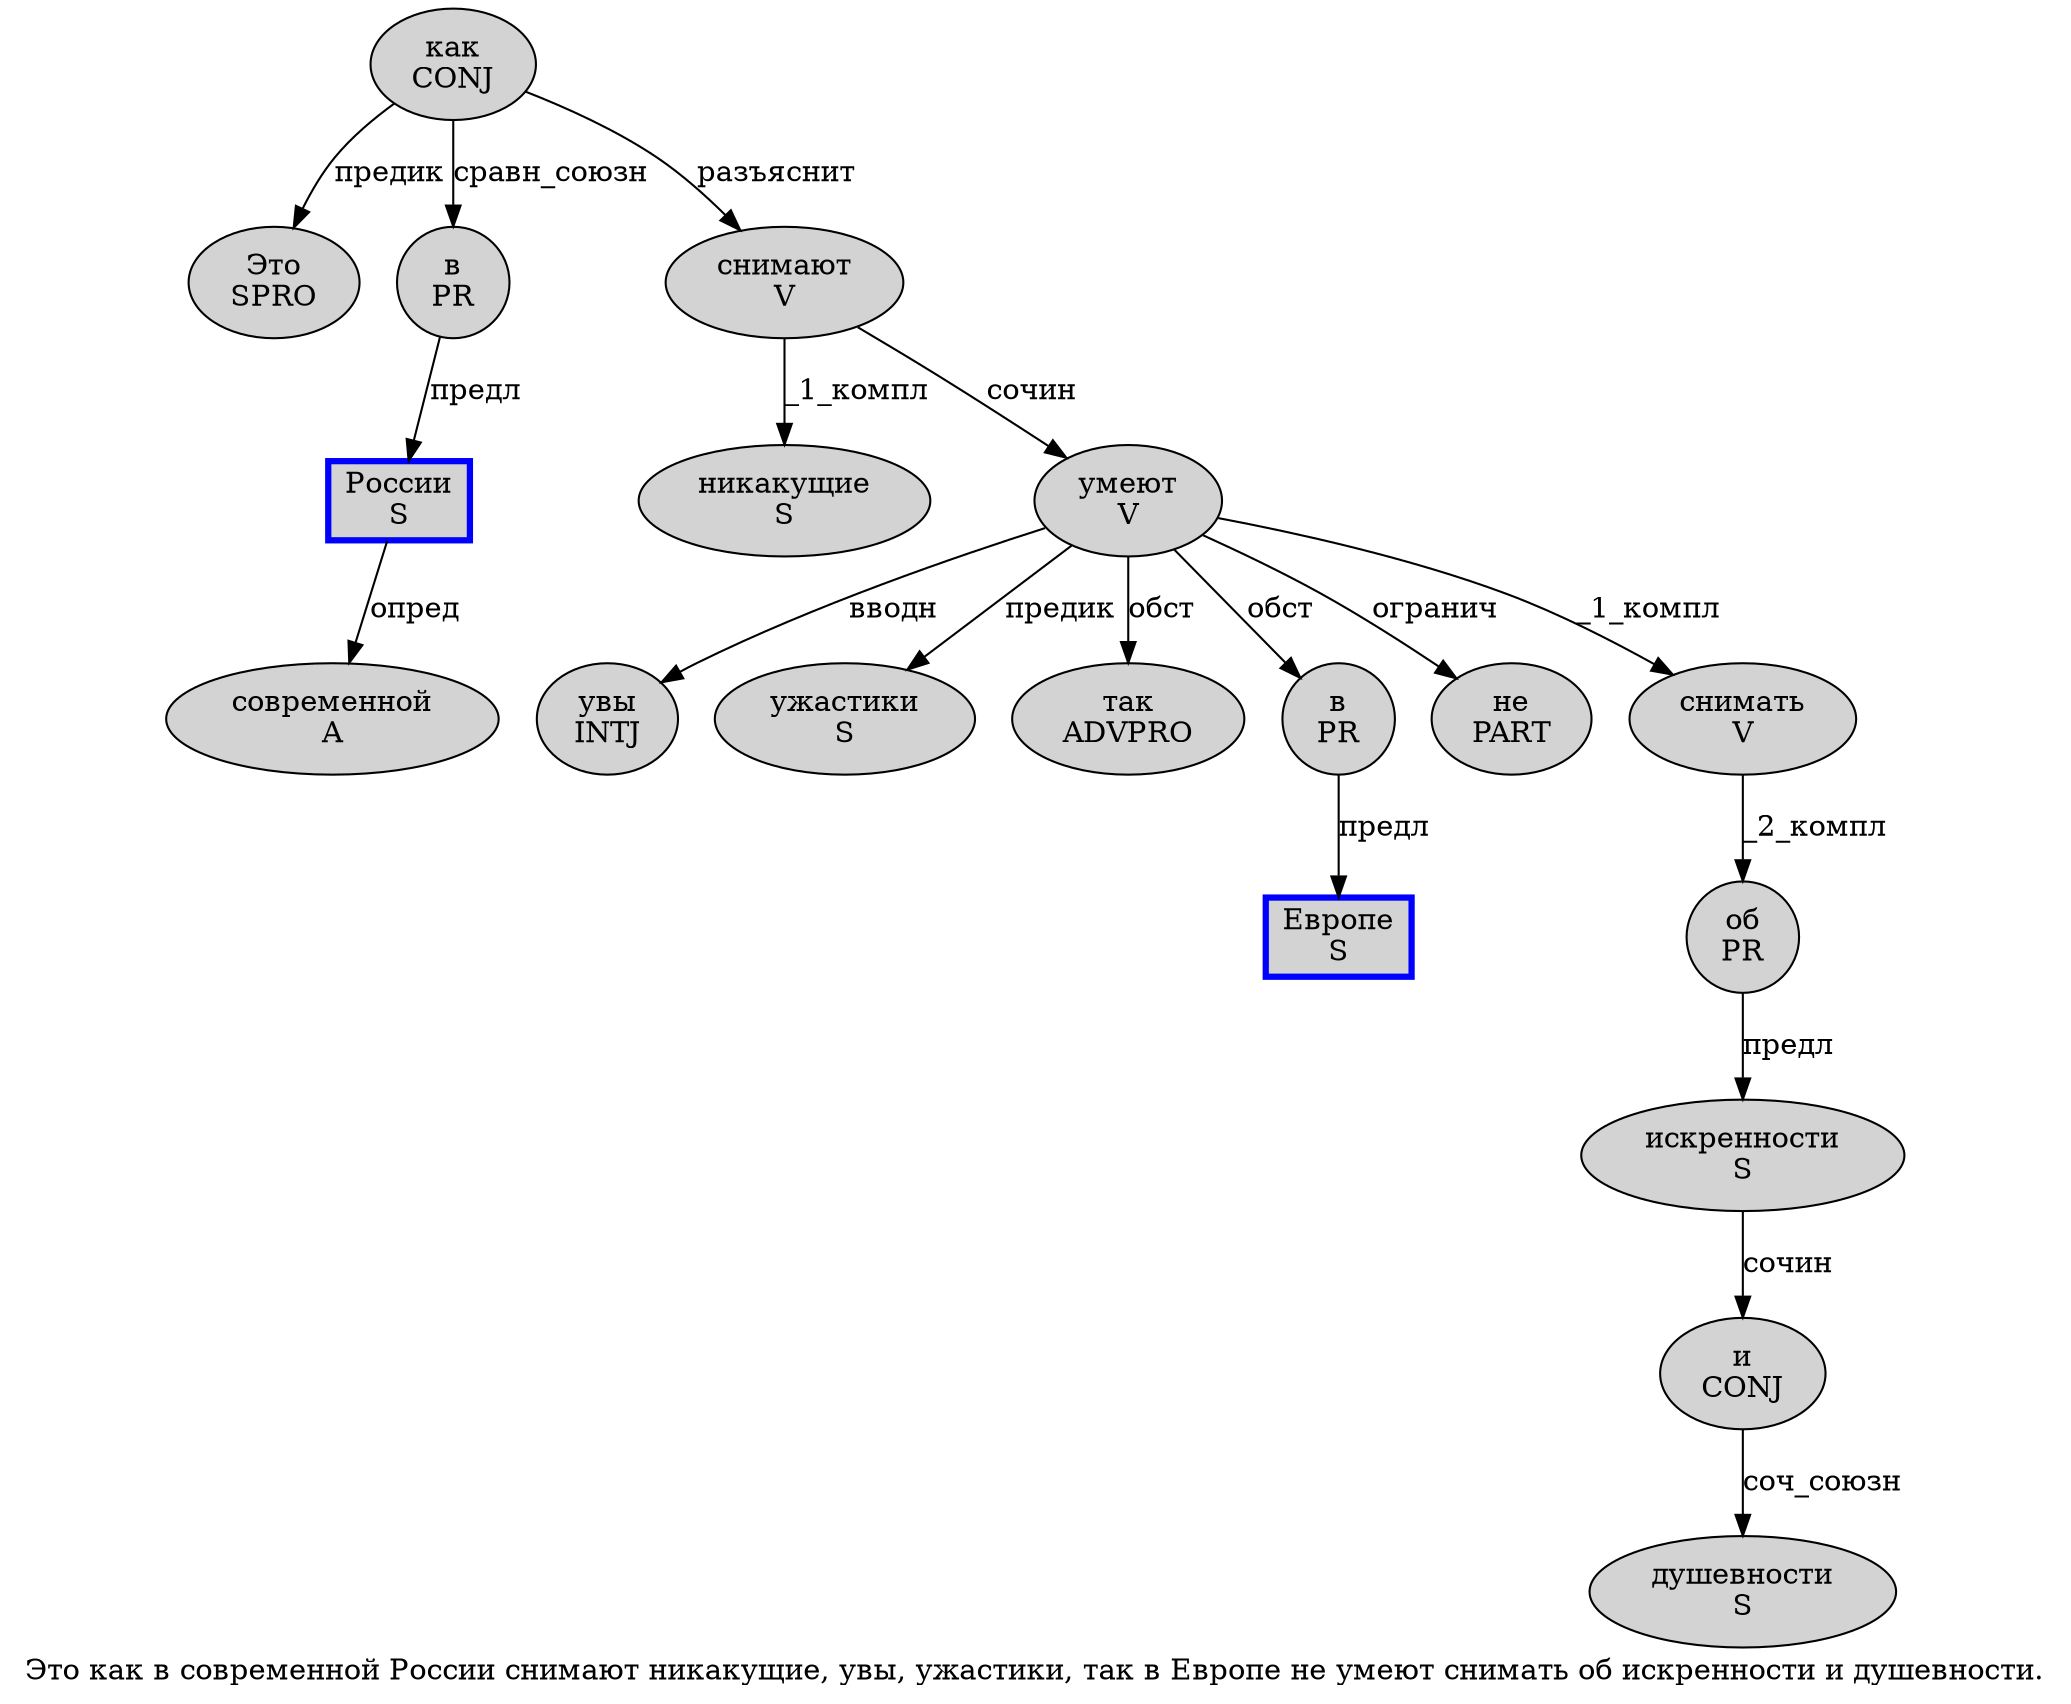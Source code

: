 digraph SENTENCE_4046 {
	graph [label="Это как в современной России снимают никакущие, увы, ужастики, так в Европе не умеют снимать об искренности и душевности."]
	node [style=filled]
		0 [label="Это
SPRO" color="" fillcolor=lightgray penwidth=1 shape=ellipse]
		1 [label="как
CONJ" color="" fillcolor=lightgray penwidth=1 shape=ellipse]
		2 [label="в
PR" color="" fillcolor=lightgray penwidth=1 shape=ellipse]
		3 [label="современной
A" color="" fillcolor=lightgray penwidth=1 shape=ellipse]
		4 [label="России
S" color=blue fillcolor=lightgray penwidth=3 shape=box]
		5 [label="снимают
V" color="" fillcolor=lightgray penwidth=1 shape=ellipse]
		6 [label="никакущие
S" color="" fillcolor=lightgray penwidth=1 shape=ellipse]
		8 [label="увы
INTJ" color="" fillcolor=lightgray penwidth=1 shape=ellipse]
		10 [label="ужастики
S" color="" fillcolor=lightgray penwidth=1 shape=ellipse]
		12 [label="так
ADVPRO" color="" fillcolor=lightgray penwidth=1 shape=ellipse]
		13 [label="в
PR" color="" fillcolor=lightgray penwidth=1 shape=ellipse]
		14 [label="Европе
S" color=blue fillcolor=lightgray penwidth=3 shape=box]
		15 [label="не
PART" color="" fillcolor=lightgray penwidth=1 shape=ellipse]
		16 [label="умеют
V" color="" fillcolor=lightgray penwidth=1 shape=ellipse]
		17 [label="снимать
V" color="" fillcolor=lightgray penwidth=1 shape=ellipse]
		18 [label="об
PR" color="" fillcolor=lightgray penwidth=1 shape=ellipse]
		19 [label="искренности
S" color="" fillcolor=lightgray penwidth=1 shape=ellipse]
		20 [label="и
CONJ" color="" fillcolor=lightgray penwidth=1 shape=ellipse]
		21 [label="душевности
S" color="" fillcolor=lightgray penwidth=1 shape=ellipse]
			19 -> 20 [label="сочин"]
			16 -> 8 [label="вводн"]
			16 -> 10 [label="предик"]
			16 -> 12 [label="обст"]
			16 -> 13 [label="обст"]
			16 -> 15 [label="огранич"]
			16 -> 17 [label="_1_компл"]
			5 -> 6 [label="_1_компл"]
			5 -> 16 [label="сочин"]
			13 -> 14 [label="предл"]
			1 -> 0 [label="предик"]
			1 -> 2 [label="сравн_союзн"]
			1 -> 5 [label="разъяснит"]
			2 -> 4 [label="предл"]
			18 -> 19 [label="предл"]
			4 -> 3 [label="опред"]
			20 -> 21 [label="соч_союзн"]
			17 -> 18 [label="_2_компл"]
}